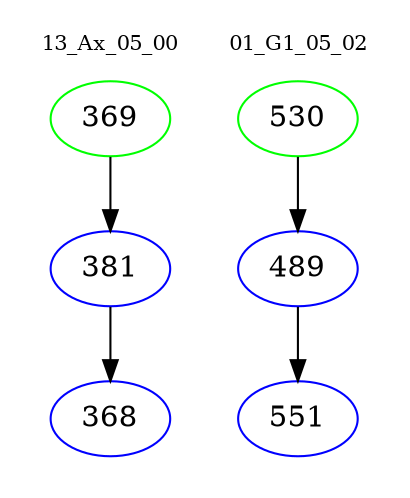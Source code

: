 digraph{
subgraph cluster_0 {
color = white
label = "13_Ax_05_00";
fontsize=10;
T0_369 [label="369", color="green"]
T0_369 -> T0_381 [color="black"]
T0_381 [label="381", color="blue"]
T0_381 -> T0_368 [color="black"]
T0_368 [label="368", color="blue"]
}
subgraph cluster_1 {
color = white
label = "01_G1_05_02";
fontsize=10;
T1_530 [label="530", color="green"]
T1_530 -> T1_489 [color="black"]
T1_489 [label="489", color="blue"]
T1_489 -> T1_551 [color="black"]
T1_551 [label="551", color="blue"]
}
}
